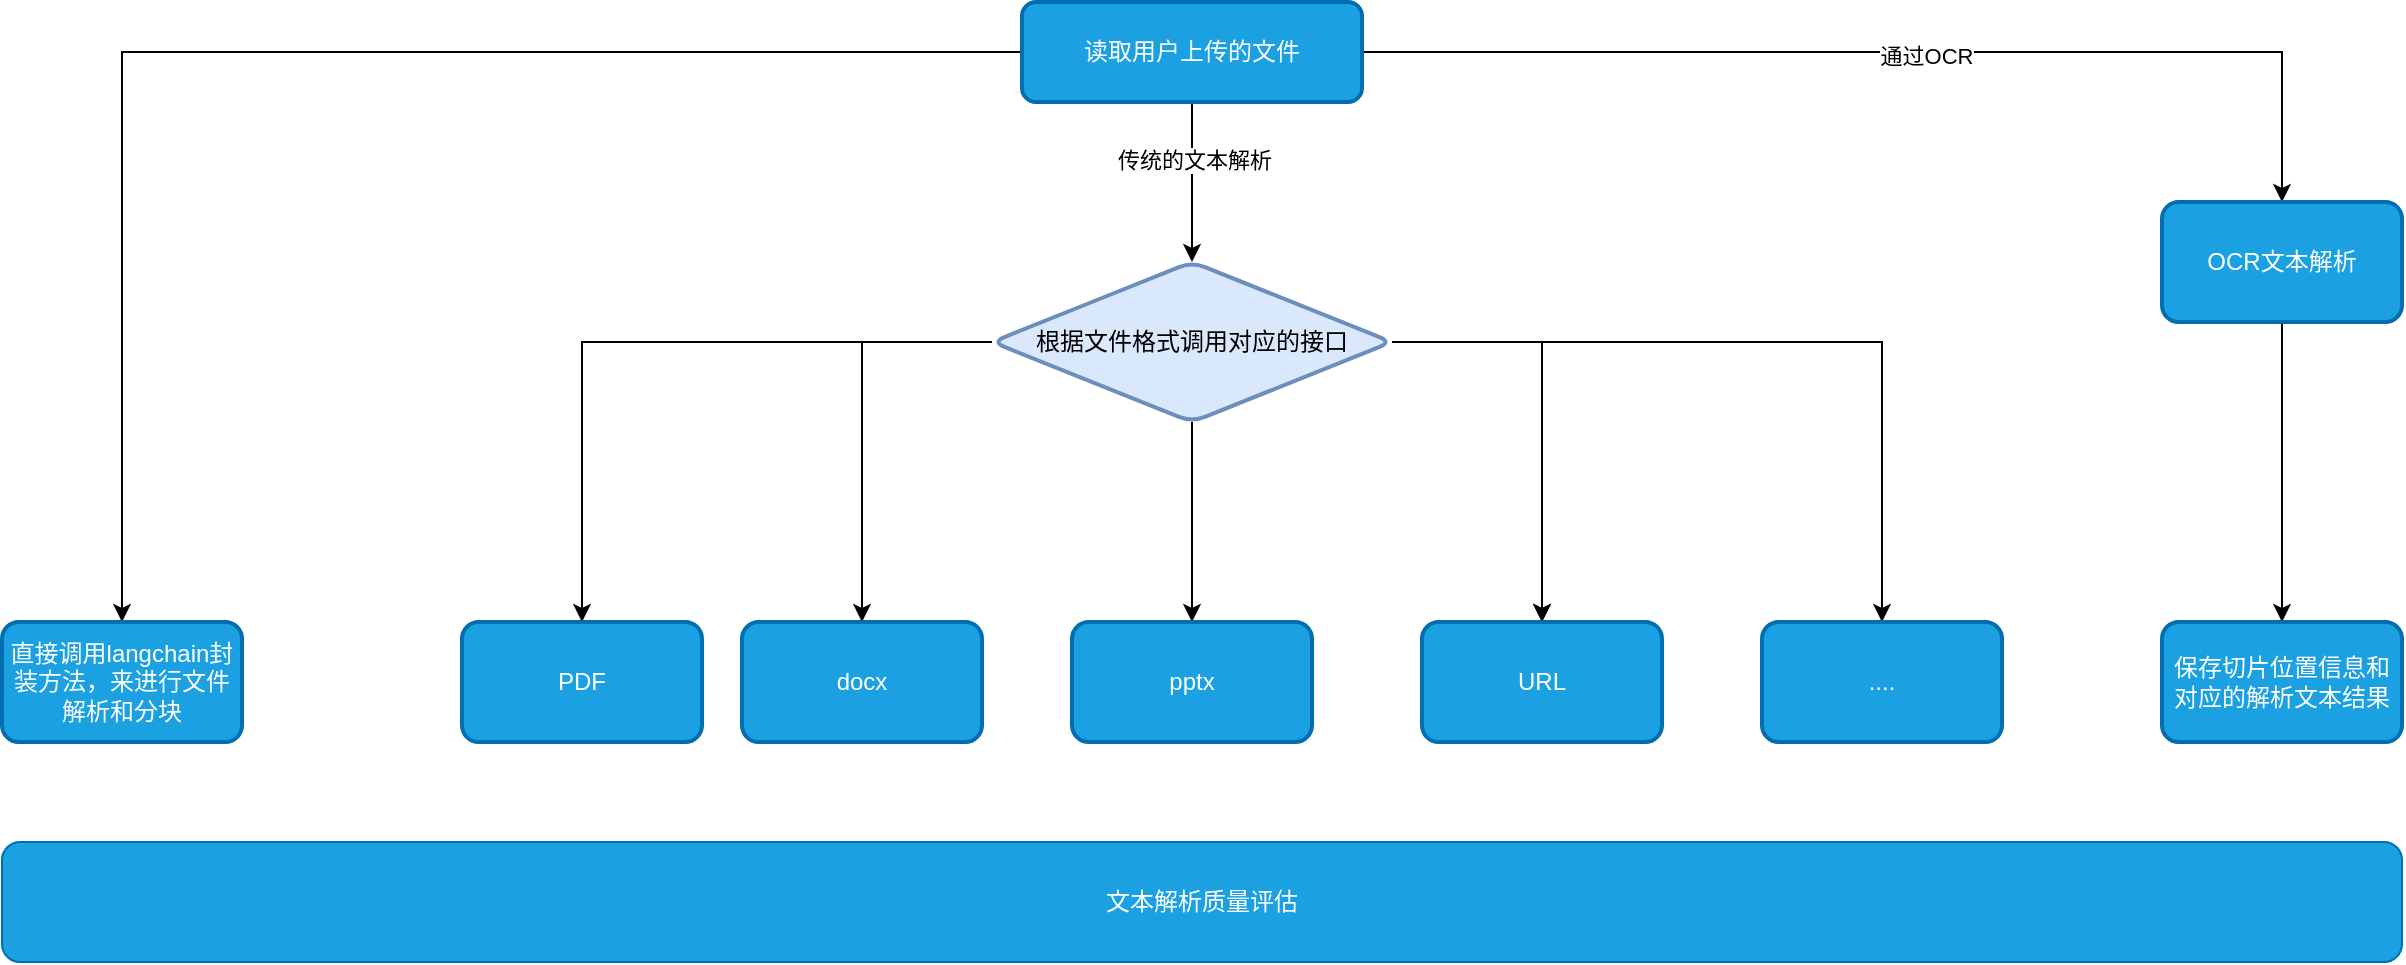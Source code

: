 <mxfile version="24.7.16">
  <diagram name="第 1 页" id="-QxioWILbelmy_h1gT9l">
    <mxGraphModel dx="2474" dy="865" grid="1" gridSize="10" guides="1" tooltips="1" connect="1" arrows="1" fold="1" page="1" pageScale="1" pageWidth="827" pageHeight="1169" math="0" shadow="0">
      <root>
        <mxCell id="0" />
        <mxCell id="1" parent="0" />
        <mxCell id="ODpLYdQKGzDgVupv5lR0-4" value="" style="edgeStyle=orthogonalEdgeStyle;rounded=0;orthogonalLoop=1;jettySize=auto;html=1;" edge="1" parent="1" source="ODpLYdQKGzDgVupv5lR0-2" target="ODpLYdQKGzDgVupv5lR0-3">
          <mxGeometry relative="1" as="geometry" />
        </mxCell>
        <mxCell id="ODpLYdQKGzDgVupv5lR0-17" value="传统的文本解析" style="edgeLabel;html=1;align=center;verticalAlign=middle;resizable=0;points=[];" vertex="1" connectable="0" parent="ODpLYdQKGzDgVupv5lR0-4">
          <mxGeometry x="-0.283" y="1" relative="1" as="geometry">
            <mxPoint as="offset" />
          </mxGeometry>
        </mxCell>
        <mxCell id="ODpLYdQKGzDgVupv5lR0-20" value="" style="edgeStyle=orthogonalEdgeStyle;rounded=0;orthogonalLoop=1;jettySize=auto;html=1;" edge="1" parent="1" source="ODpLYdQKGzDgVupv5lR0-2" target="ODpLYdQKGzDgVupv5lR0-19">
          <mxGeometry relative="1" as="geometry">
            <Array as="points">
              <mxPoint x="930" y="195" />
            </Array>
          </mxGeometry>
        </mxCell>
        <mxCell id="ODpLYdQKGzDgVupv5lR0-21" value="通过OCR" style="edgeLabel;html=1;align=center;verticalAlign=middle;resizable=0;points=[];" vertex="1" connectable="0" parent="ODpLYdQKGzDgVupv5lR0-20">
          <mxGeometry x="0.055" y="-2" relative="1" as="geometry">
            <mxPoint as="offset" />
          </mxGeometry>
        </mxCell>
        <mxCell id="ODpLYdQKGzDgVupv5lR0-26" value="" style="edgeStyle=orthogonalEdgeStyle;rounded=0;orthogonalLoop=1;jettySize=auto;html=1;" edge="1" parent="1" source="ODpLYdQKGzDgVupv5lR0-2" target="ODpLYdQKGzDgVupv5lR0-25">
          <mxGeometry relative="1" as="geometry" />
        </mxCell>
        <mxCell id="ODpLYdQKGzDgVupv5lR0-2" value="读取用户上传的文件" style="rounded=1;whiteSpace=wrap;html=1;absoluteArcSize=1;arcSize=14;strokeWidth=2;fillColor=#1ba1e2;strokeColor=#006EAF;fontColor=#ffffff;" vertex="1" parent="1">
          <mxGeometry x="300" y="170" width="170" height="50" as="geometry" />
        </mxCell>
        <mxCell id="ODpLYdQKGzDgVupv5lR0-6" value="" style="edgeStyle=orthogonalEdgeStyle;rounded=0;orthogonalLoop=1;jettySize=auto;html=1;" edge="1" parent="1" source="ODpLYdQKGzDgVupv5lR0-3" target="ODpLYdQKGzDgVupv5lR0-5">
          <mxGeometry relative="1" as="geometry" />
        </mxCell>
        <mxCell id="ODpLYdQKGzDgVupv5lR0-8" value="" style="edgeStyle=orthogonalEdgeStyle;rounded=0;orthogonalLoop=1;jettySize=auto;html=1;" edge="1" parent="1" source="ODpLYdQKGzDgVupv5lR0-3" target="ODpLYdQKGzDgVupv5lR0-7">
          <mxGeometry relative="1" as="geometry" />
        </mxCell>
        <mxCell id="ODpLYdQKGzDgVupv5lR0-9" value="" style="edgeStyle=orthogonalEdgeStyle;rounded=0;orthogonalLoop=1;jettySize=auto;html=1;" edge="1" parent="1" source="ODpLYdQKGzDgVupv5lR0-3" target="ODpLYdQKGzDgVupv5lR0-7">
          <mxGeometry relative="1" as="geometry" />
        </mxCell>
        <mxCell id="ODpLYdQKGzDgVupv5lR0-11" value="" style="edgeStyle=orthogonalEdgeStyle;rounded=0;orthogonalLoop=1;jettySize=auto;html=1;" edge="1" parent="1" source="ODpLYdQKGzDgVupv5lR0-3" target="ODpLYdQKGzDgVupv5lR0-10">
          <mxGeometry relative="1" as="geometry" />
        </mxCell>
        <mxCell id="ODpLYdQKGzDgVupv5lR0-14" value="" style="edgeStyle=orthogonalEdgeStyle;rounded=0;orthogonalLoop=1;jettySize=auto;html=1;" edge="1" parent="1" source="ODpLYdQKGzDgVupv5lR0-3" target="ODpLYdQKGzDgVupv5lR0-13">
          <mxGeometry relative="1" as="geometry" />
        </mxCell>
        <mxCell id="ODpLYdQKGzDgVupv5lR0-16" value="" style="edgeStyle=orthogonalEdgeStyle;rounded=0;orthogonalLoop=1;jettySize=auto;html=1;" edge="1" parent="1" source="ODpLYdQKGzDgVupv5lR0-3" target="ODpLYdQKGzDgVupv5lR0-15">
          <mxGeometry relative="1" as="geometry" />
        </mxCell>
        <mxCell id="ODpLYdQKGzDgVupv5lR0-3" value="根据文件格式调用对应的接口" style="rhombus;whiteSpace=wrap;html=1;rounded=1;arcSize=14;strokeWidth=2;fillColor=#dae8fc;strokeColor=#6c8ebf;" vertex="1" parent="1">
          <mxGeometry x="285" y="300" width="200" height="80" as="geometry" />
        </mxCell>
        <mxCell id="ODpLYdQKGzDgVupv5lR0-5" value="pptx" style="whiteSpace=wrap;html=1;rounded=1;arcSize=14;strokeWidth=2;fillColor=#1ba1e2;fontColor=#ffffff;strokeColor=#006EAF;" vertex="1" parent="1">
          <mxGeometry x="325" y="480" width="120" height="60" as="geometry" />
        </mxCell>
        <mxCell id="ODpLYdQKGzDgVupv5lR0-7" value="URL" style="whiteSpace=wrap;html=1;rounded=1;arcSize=14;strokeWidth=2;fillColor=#1ba1e2;fontColor=#ffffff;strokeColor=#006EAF;" vertex="1" parent="1">
          <mxGeometry x="500" y="480" width="120" height="60" as="geometry" />
        </mxCell>
        <mxCell id="ODpLYdQKGzDgVupv5lR0-10" value="PDF" style="whiteSpace=wrap;html=1;rounded=1;arcSize=14;strokeWidth=2;fillColor=#1ba1e2;fontColor=#ffffff;strokeColor=#006EAF;" vertex="1" parent="1">
          <mxGeometry x="20" y="480" width="120" height="60" as="geometry" />
        </mxCell>
        <mxCell id="ODpLYdQKGzDgVupv5lR0-13" value="...." style="whiteSpace=wrap;html=1;rounded=1;arcSize=14;strokeWidth=2;fillColor=#1ba1e2;fontColor=#ffffff;strokeColor=#006EAF;" vertex="1" parent="1">
          <mxGeometry x="670" y="480" width="120" height="60" as="geometry" />
        </mxCell>
        <mxCell id="ODpLYdQKGzDgVupv5lR0-15" value="docx" style="whiteSpace=wrap;html=1;rounded=1;arcSize=14;strokeWidth=2;fillColor=#1ba1e2;fontColor=#ffffff;strokeColor=#006EAF;" vertex="1" parent="1">
          <mxGeometry x="160" y="480" width="120" height="60" as="geometry" />
        </mxCell>
        <mxCell id="ODpLYdQKGzDgVupv5lR0-23" value="" style="edgeStyle=orthogonalEdgeStyle;rounded=0;orthogonalLoop=1;jettySize=auto;html=1;" edge="1" parent="1" source="ODpLYdQKGzDgVupv5lR0-19" target="ODpLYdQKGzDgVupv5lR0-22">
          <mxGeometry relative="1" as="geometry" />
        </mxCell>
        <mxCell id="ODpLYdQKGzDgVupv5lR0-19" value="OCR文本解析" style="whiteSpace=wrap;html=1;rounded=1;arcSize=14;strokeWidth=2;fillColor=#1ba1e2;fontColor=#ffffff;strokeColor=#006EAF;" vertex="1" parent="1">
          <mxGeometry x="870" y="270" width="120" height="60" as="geometry" />
        </mxCell>
        <mxCell id="ODpLYdQKGzDgVupv5lR0-22" value="保存切片位置信息和对应的解析文本结果" style="whiteSpace=wrap;html=1;rounded=1;arcSize=14;strokeWidth=2;fillColor=#1ba1e2;fontColor=#ffffff;strokeColor=#006EAF;" vertex="1" parent="1">
          <mxGeometry x="870" y="480" width="120" height="60" as="geometry" />
        </mxCell>
        <mxCell id="ODpLYdQKGzDgVupv5lR0-25" value="直接调用langchain封装方法，来进行文件解析和分块" style="whiteSpace=wrap;html=1;rounded=1;arcSize=14;strokeWidth=2;fillColor=#1ba1e2;strokeColor=#006EAF;fontColor=#ffffff;" vertex="1" parent="1">
          <mxGeometry x="-210" y="480" width="120" height="60" as="geometry" />
        </mxCell>
        <mxCell id="ODpLYdQKGzDgVupv5lR0-29" value="文本解析质量评估" style="rounded=1;whiteSpace=wrap;html=1;fillColor=#1ba1e2;fontColor=#ffffff;strokeColor=#006EAF;" vertex="1" parent="1">
          <mxGeometry x="-210" y="590" width="1200" height="60" as="geometry" />
        </mxCell>
      </root>
    </mxGraphModel>
  </diagram>
</mxfile>
